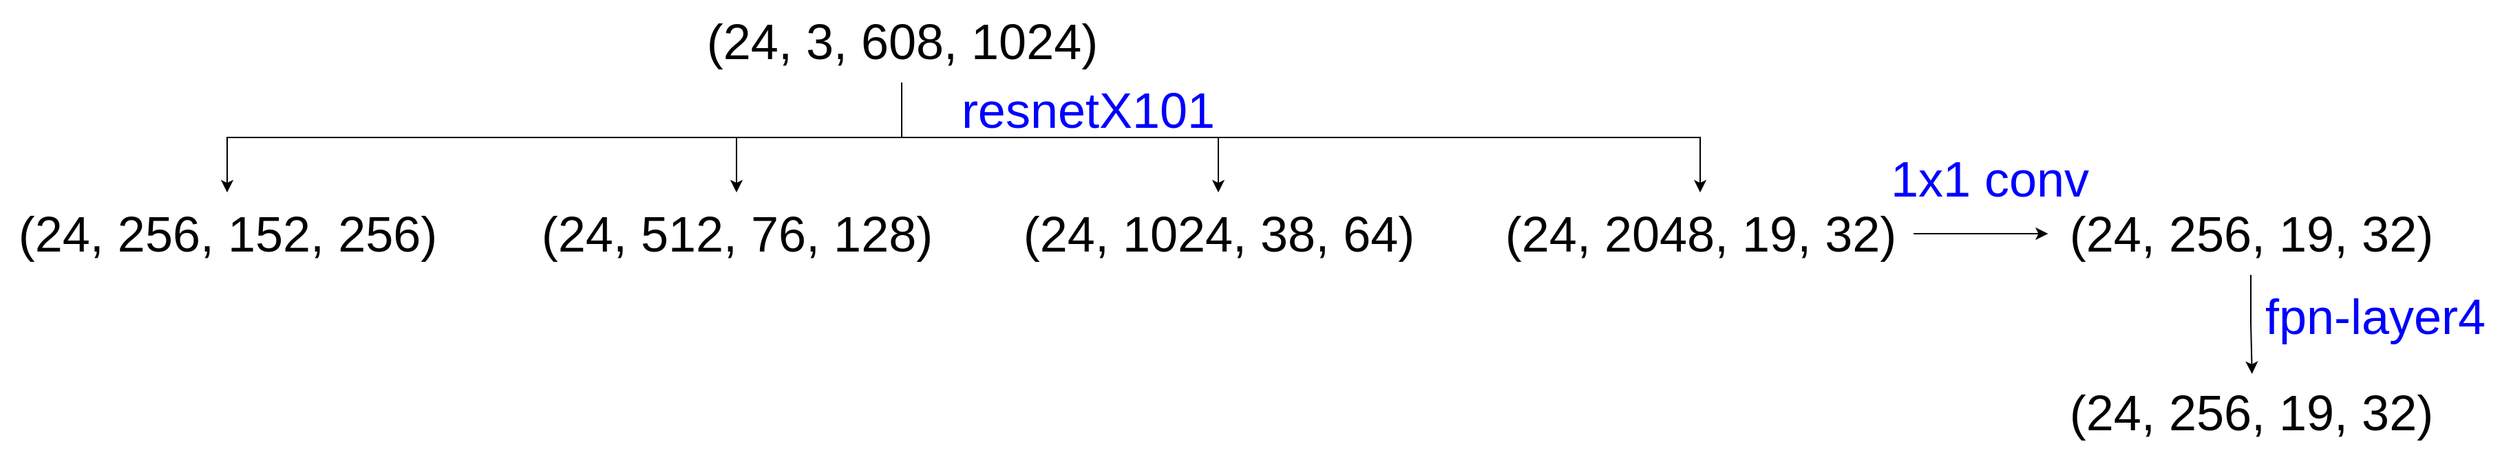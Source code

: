 <mxfile version="20.2.6" type="github">
  <diagram id="jDf5m3AYdCFQ41c70_qY" name="第 1 页">
    <mxGraphModel dx="1422" dy="706" grid="1" gridSize="10" guides="1" tooltips="1" connect="1" arrows="1" fold="1" page="1" pageScale="1" pageWidth="3300" pageHeight="4681" math="0" shadow="0">
      <root>
        <mxCell id="0" />
        <mxCell id="1" parent="0" />
        <mxCell id="YfHTAPaN2DRpzsCkXwUB-10" style="edgeStyle=orthogonalEdgeStyle;rounded=0;orthogonalLoop=1;jettySize=auto;html=1;fontSize=36;" edge="1" parent="1" source="YfHTAPaN2DRpzsCkXwUB-4" target="YfHTAPaN2DRpzsCkXwUB-5">
          <mxGeometry relative="1" as="geometry">
            <Array as="points">
              <mxPoint x="1400" y="150" />
              <mxPoint x="910" y="150" />
            </Array>
          </mxGeometry>
        </mxCell>
        <mxCell id="YfHTAPaN2DRpzsCkXwUB-12" style="edgeStyle=orthogonalEdgeStyle;rounded=0;orthogonalLoop=1;jettySize=auto;html=1;fontSize=36;" edge="1" parent="1" source="YfHTAPaN2DRpzsCkXwUB-4" target="YfHTAPaN2DRpzsCkXwUB-6">
          <mxGeometry relative="1" as="geometry" />
        </mxCell>
        <mxCell id="YfHTAPaN2DRpzsCkXwUB-13" style="edgeStyle=orthogonalEdgeStyle;rounded=0;orthogonalLoop=1;jettySize=auto;html=1;fontSize=36;" edge="1" parent="1" source="YfHTAPaN2DRpzsCkXwUB-4" target="YfHTAPaN2DRpzsCkXwUB-7">
          <mxGeometry relative="1" as="geometry">
            <Array as="points">
              <mxPoint x="1400" y="150" />
              <mxPoint x="1980" y="150" />
            </Array>
          </mxGeometry>
        </mxCell>
        <mxCell id="YfHTAPaN2DRpzsCkXwUB-14" style="edgeStyle=orthogonalEdgeStyle;rounded=0;orthogonalLoop=1;jettySize=auto;html=1;fontSize=36;" edge="1" parent="1" source="YfHTAPaN2DRpzsCkXwUB-4" target="YfHTAPaN2DRpzsCkXwUB-8">
          <mxGeometry relative="1" as="geometry" />
        </mxCell>
        <mxCell id="YfHTAPaN2DRpzsCkXwUB-4" value="(24, 3, 608, 1024)" style="text;html=1;align=center;verticalAlign=middle;resizable=0;points=[];autosize=1;strokeColor=none;fillColor=none;fontSize=36;" vertex="1" parent="1">
          <mxGeometry x="1245" y="50" width="310" height="60" as="geometry" />
        </mxCell>
        <mxCell id="YfHTAPaN2DRpzsCkXwUB-5" value="(24, 256, 152, 256)" style="text;html=1;align=center;verticalAlign=middle;resizable=0;points=[];autosize=1;strokeColor=none;fillColor=none;fontSize=36;" vertex="1" parent="1">
          <mxGeometry x="745" y="190" width="330" height="60" as="geometry" />
        </mxCell>
        <mxCell id="YfHTAPaN2DRpzsCkXwUB-6" value="(24, 512, 76, 128)" style="text;html=1;align=center;verticalAlign=middle;resizable=0;points=[];autosize=1;strokeColor=none;fillColor=none;fontSize=36;" vertex="1" parent="1">
          <mxGeometry x="1125" y="190" width="310" height="60" as="geometry" />
        </mxCell>
        <mxCell id="YfHTAPaN2DRpzsCkXwUB-17" style="edgeStyle=orthogonalEdgeStyle;rounded=0;orthogonalLoop=1;jettySize=auto;html=1;entryX=-0.008;entryY=0.5;entryDx=0;entryDy=0;entryPerimeter=0;fontSize=36;fontColor=#000000;" edge="1" parent="1" source="YfHTAPaN2DRpzsCkXwUB-7" target="YfHTAPaN2DRpzsCkXwUB-16">
          <mxGeometry relative="1" as="geometry" />
        </mxCell>
        <mxCell id="YfHTAPaN2DRpzsCkXwUB-7" value="(24, 2048, 19, 32)" style="text;html=1;align=center;verticalAlign=middle;resizable=0;points=[];autosize=1;strokeColor=none;fillColor=none;fontSize=36;" vertex="1" parent="1">
          <mxGeometry x="1825" y="190" width="310" height="60" as="geometry" />
        </mxCell>
        <mxCell id="YfHTAPaN2DRpzsCkXwUB-8" value="(24, 1024, 38, 64)" style="text;html=1;align=center;verticalAlign=middle;resizable=0;points=[];autosize=1;strokeColor=none;fillColor=none;fontSize=36;" vertex="1" parent="1">
          <mxGeometry x="1475" y="190" width="310" height="60" as="geometry" />
        </mxCell>
        <mxCell id="YfHTAPaN2DRpzsCkXwUB-15" value="&lt;font color=&quot;#0000ff&quot;&gt;resnetX101&lt;/font&gt;" style="text;html=1;align=center;verticalAlign=middle;resizable=0;points=[];autosize=1;strokeColor=none;fillColor=none;fontSize=36;" vertex="1" parent="1">
          <mxGeometry x="1430" y="100" width="210" height="60" as="geometry" />
        </mxCell>
        <mxCell id="YfHTAPaN2DRpzsCkXwUB-21" style="edgeStyle=orthogonalEdgeStyle;rounded=0;orthogonalLoop=1;jettySize=auto;html=1;entryX=0.503;entryY=0.033;entryDx=0;entryDy=0;entryPerimeter=0;fontSize=36;fontColor=#0000FF;" edge="1" parent="1" source="YfHTAPaN2DRpzsCkXwUB-16" target="YfHTAPaN2DRpzsCkXwUB-19">
          <mxGeometry relative="1" as="geometry" />
        </mxCell>
        <mxCell id="YfHTAPaN2DRpzsCkXwUB-16" value="&lt;font color=&quot;#000000&quot;&gt;(24, 256, 19, 32)&lt;/font&gt;" style="text;html=1;align=center;verticalAlign=middle;resizable=0;points=[];autosize=1;strokeColor=none;fillColor=none;fontSize=36;fontColor=#0000FF;" vertex="1" parent="1">
          <mxGeometry x="2235" y="190" width="290" height="60" as="geometry" />
        </mxCell>
        <mxCell id="YfHTAPaN2DRpzsCkXwUB-18" value="&lt;font color=&quot;#0000ff&quot;&gt;1x1 conv&lt;/font&gt;" style="text;html=1;align=center;verticalAlign=middle;resizable=0;points=[];autosize=1;strokeColor=none;fillColor=none;fontSize=36;fontColor=#000000;" vertex="1" parent="1">
          <mxGeometry x="2105" y="150" width="170" height="60" as="geometry" />
        </mxCell>
        <mxCell id="YfHTAPaN2DRpzsCkXwUB-19" value="&lt;font color=&quot;#000000&quot;&gt;(24, 256, 19, 32)&lt;/font&gt;" style="text;html=1;align=center;verticalAlign=middle;resizable=0;points=[];autosize=1;strokeColor=none;fillColor=none;fontSize=36;fontColor=#0000FF;" vertex="1" parent="1">
          <mxGeometry x="2235" y="320" width="290" height="60" as="geometry" />
        </mxCell>
        <mxCell id="YfHTAPaN2DRpzsCkXwUB-22" value="fpn-layer4" style="text;html=1;align=center;verticalAlign=middle;resizable=0;points=[];autosize=1;strokeColor=none;fillColor=none;fontSize=36;fontColor=#0000FF;" vertex="1" parent="1">
          <mxGeometry x="2380" y="250" width="180" height="60" as="geometry" />
        </mxCell>
      </root>
    </mxGraphModel>
  </diagram>
</mxfile>
